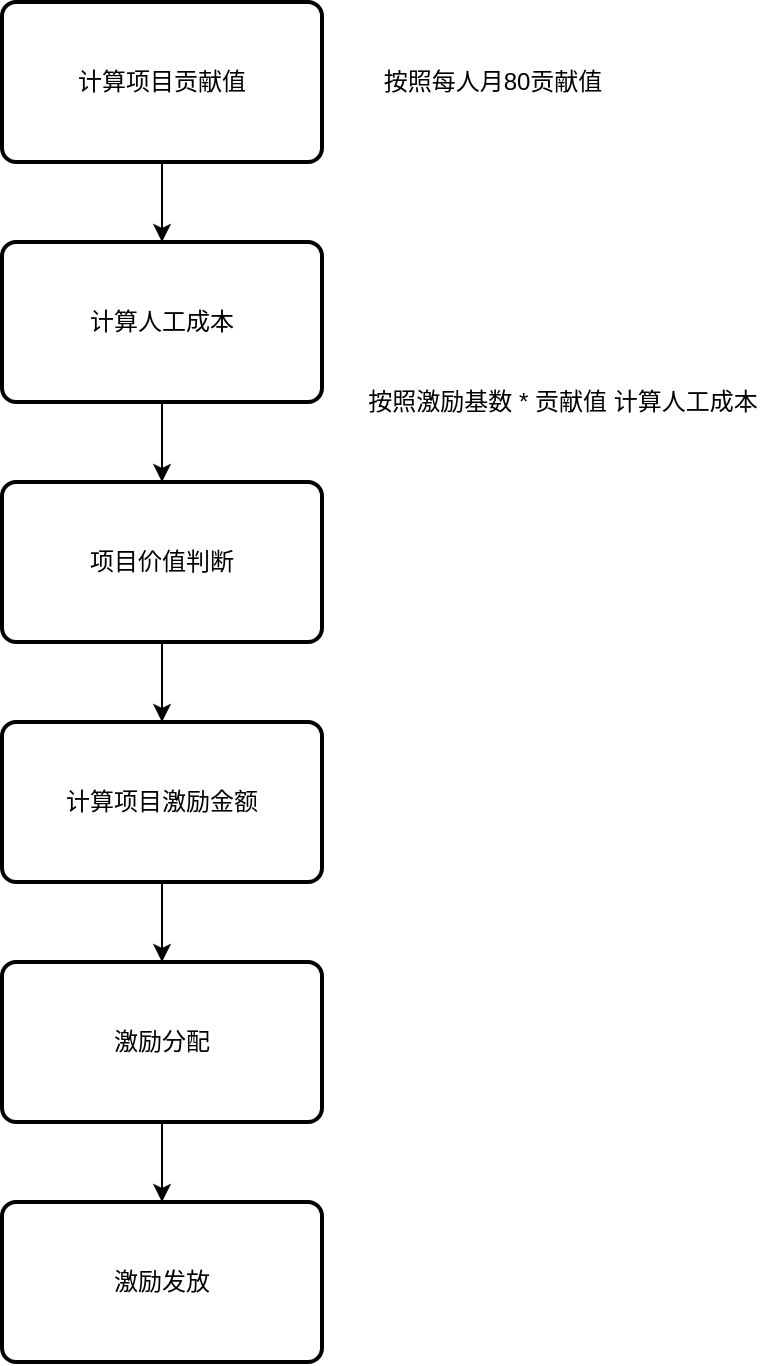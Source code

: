 <mxfile version="20.1.2" type="github">
  <diagram id="hT_umMIvxl7dEhStBgcg" name="第 1 页">
    <mxGraphModel dx="1141" dy="771" grid="1" gridSize="10" guides="1" tooltips="1" connect="1" arrows="1" fold="1" page="1" pageScale="1" pageWidth="827" pageHeight="1169" math="0" shadow="0">
      <root>
        <mxCell id="0" />
        <mxCell id="1" parent="0" />
        <mxCell id="lQkcGyKxJEIJN29jR2ig-7" style="edgeStyle=orthogonalEdgeStyle;rounded=0;orthogonalLoop=1;jettySize=auto;html=1;exitX=0.5;exitY=1;exitDx=0;exitDy=0;entryX=0.5;entryY=0;entryDx=0;entryDy=0;" edge="1" parent="1" source="lQkcGyKxJEIJN29jR2ig-2" target="lQkcGyKxJEIJN29jR2ig-4">
          <mxGeometry relative="1" as="geometry" />
        </mxCell>
        <mxCell id="lQkcGyKxJEIJN29jR2ig-2" value="计算项目贡献值" style="rounded=1;whiteSpace=wrap;html=1;absoluteArcSize=1;arcSize=14;strokeWidth=2;" vertex="1" parent="1">
          <mxGeometry x="290" y="40" width="160" height="80" as="geometry" />
        </mxCell>
        <mxCell id="lQkcGyKxJEIJN29jR2ig-8" style="edgeStyle=orthogonalEdgeStyle;rounded=0;orthogonalLoop=1;jettySize=auto;html=1;exitX=0.5;exitY=1;exitDx=0;exitDy=0;entryX=0.5;entryY=0;entryDx=0;entryDy=0;" edge="1" parent="1" source="lQkcGyKxJEIJN29jR2ig-4" target="lQkcGyKxJEIJN29jR2ig-5">
          <mxGeometry relative="1" as="geometry" />
        </mxCell>
        <mxCell id="lQkcGyKxJEIJN29jR2ig-4" value="计算人工成本" style="rounded=1;whiteSpace=wrap;html=1;absoluteArcSize=1;arcSize=14;strokeWidth=2;" vertex="1" parent="1">
          <mxGeometry x="290" y="160" width="160" height="80" as="geometry" />
        </mxCell>
        <mxCell id="lQkcGyKxJEIJN29jR2ig-9" style="edgeStyle=orthogonalEdgeStyle;rounded=0;orthogonalLoop=1;jettySize=auto;html=1;exitX=0.5;exitY=1;exitDx=0;exitDy=0;" edge="1" parent="1" source="lQkcGyKxJEIJN29jR2ig-5" target="lQkcGyKxJEIJN29jR2ig-6">
          <mxGeometry relative="1" as="geometry" />
        </mxCell>
        <mxCell id="lQkcGyKxJEIJN29jR2ig-5" value="项目价值判断" style="rounded=1;whiteSpace=wrap;html=1;absoluteArcSize=1;arcSize=14;strokeWidth=2;" vertex="1" parent="1">
          <mxGeometry x="290" y="280" width="160" height="80" as="geometry" />
        </mxCell>
        <mxCell id="lQkcGyKxJEIJN29jR2ig-13" style="edgeStyle=orthogonalEdgeStyle;rounded=0;orthogonalLoop=1;jettySize=auto;html=1;exitX=0.5;exitY=1;exitDx=0;exitDy=0;entryX=0.5;entryY=0;entryDx=0;entryDy=0;" edge="1" parent="1" source="lQkcGyKxJEIJN29jR2ig-6" target="lQkcGyKxJEIJN29jR2ig-12">
          <mxGeometry relative="1" as="geometry" />
        </mxCell>
        <mxCell id="lQkcGyKxJEIJN29jR2ig-6" value="计算项目激励金额" style="rounded=1;whiteSpace=wrap;html=1;absoluteArcSize=1;arcSize=14;strokeWidth=2;" vertex="1" parent="1">
          <mxGeometry x="290" y="400" width="160" height="80" as="geometry" />
        </mxCell>
        <mxCell id="lQkcGyKxJEIJN29jR2ig-10" value="按照每人月80贡献值" style="text;html=1;resizable=0;autosize=1;align=center;verticalAlign=middle;points=[];fillColor=none;strokeColor=none;rounded=0;" vertex="1" parent="1">
          <mxGeometry x="470" y="65" width="130" height="30" as="geometry" />
        </mxCell>
        <mxCell id="lQkcGyKxJEIJN29jR2ig-11" value="按照激励基数 * 贡献值 计算人工成本" style="text;html=1;resizable=0;autosize=1;align=center;verticalAlign=middle;points=[];fillColor=none;strokeColor=none;rounded=0;" vertex="1" parent="1">
          <mxGeometry x="460" y="225" width="220" height="30" as="geometry" />
        </mxCell>
        <mxCell id="lQkcGyKxJEIJN29jR2ig-15" style="edgeStyle=orthogonalEdgeStyle;rounded=0;orthogonalLoop=1;jettySize=auto;html=1;exitX=0.5;exitY=1;exitDx=0;exitDy=0;" edge="1" parent="1" source="lQkcGyKxJEIJN29jR2ig-12" target="lQkcGyKxJEIJN29jR2ig-14">
          <mxGeometry relative="1" as="geometry" />
        </mxCell>
        <mxCell id="lQkcGyKxJEIJN29jR2ig-12" value="激励分配" style="rounded=1;whiteSpace=wrap;html=1;absoluteArcSize=1;arcSize=14;strokeWidth=2;" vertex="1" parent="1">
          <mxGeometry x="290" y="520" width="160" height="80" as="geometry" />
        </mxCell>
        <mxCell id="lQkcGyKxJEIJN29jR2ig-14" value="激励发放" style="rounded=1;whiteSpace=wrap;html=1;absoluteArcSize=1;arcSize=14;strokeWidth=2;" vertex="1" parent="1">
          <mxGeometry x="290" y="640" width="160" height="80" as="geometry" />
        </mxCell>
      </root>
    </mxGraphModel>
  </diagram>
</mxfile>
